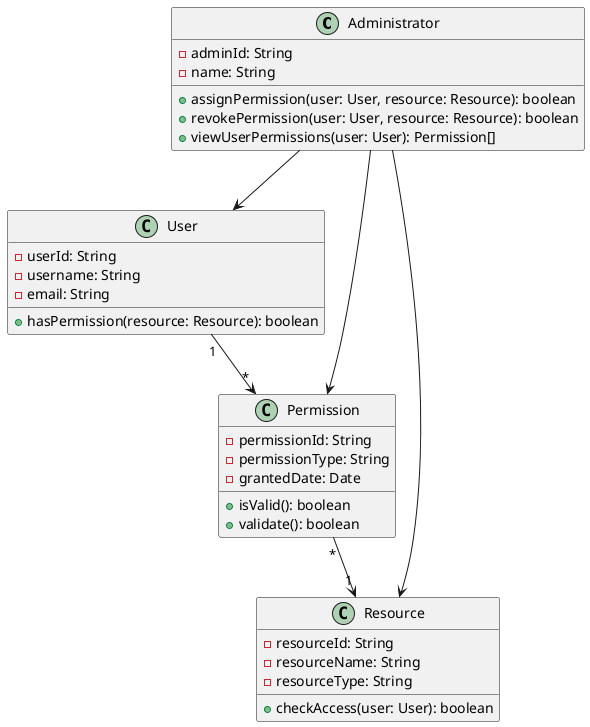 @startuml
class Administrator {
    - adminId: String
    - name: String
    + assignPermission(user: User, resource: Resource): boolean
    + revokePermission(user: User, resource: Resource): boolean
    + viewUserPermissions(user: User): Permission[]
}

class User {
    - userId: String
    - username: String
    - email: String
    + hasPermission(resource: Resource): boolean
}

class Permission {
    - permissionId: String
    - permissionType: String
    - grantedDate: Date
    + isValid(): boolean
    + validate(): boolean
}

class Resource {
    - resourceId: String
    - resourceName: String
    - resourceType: String
    + checkAccess(user: User): boolean
}

Administrator --> User
Administrator --> Permission
Administrator --> Resource
User "1" --> "*" Permission
Permission "*" --> "1" Resource
@enduml